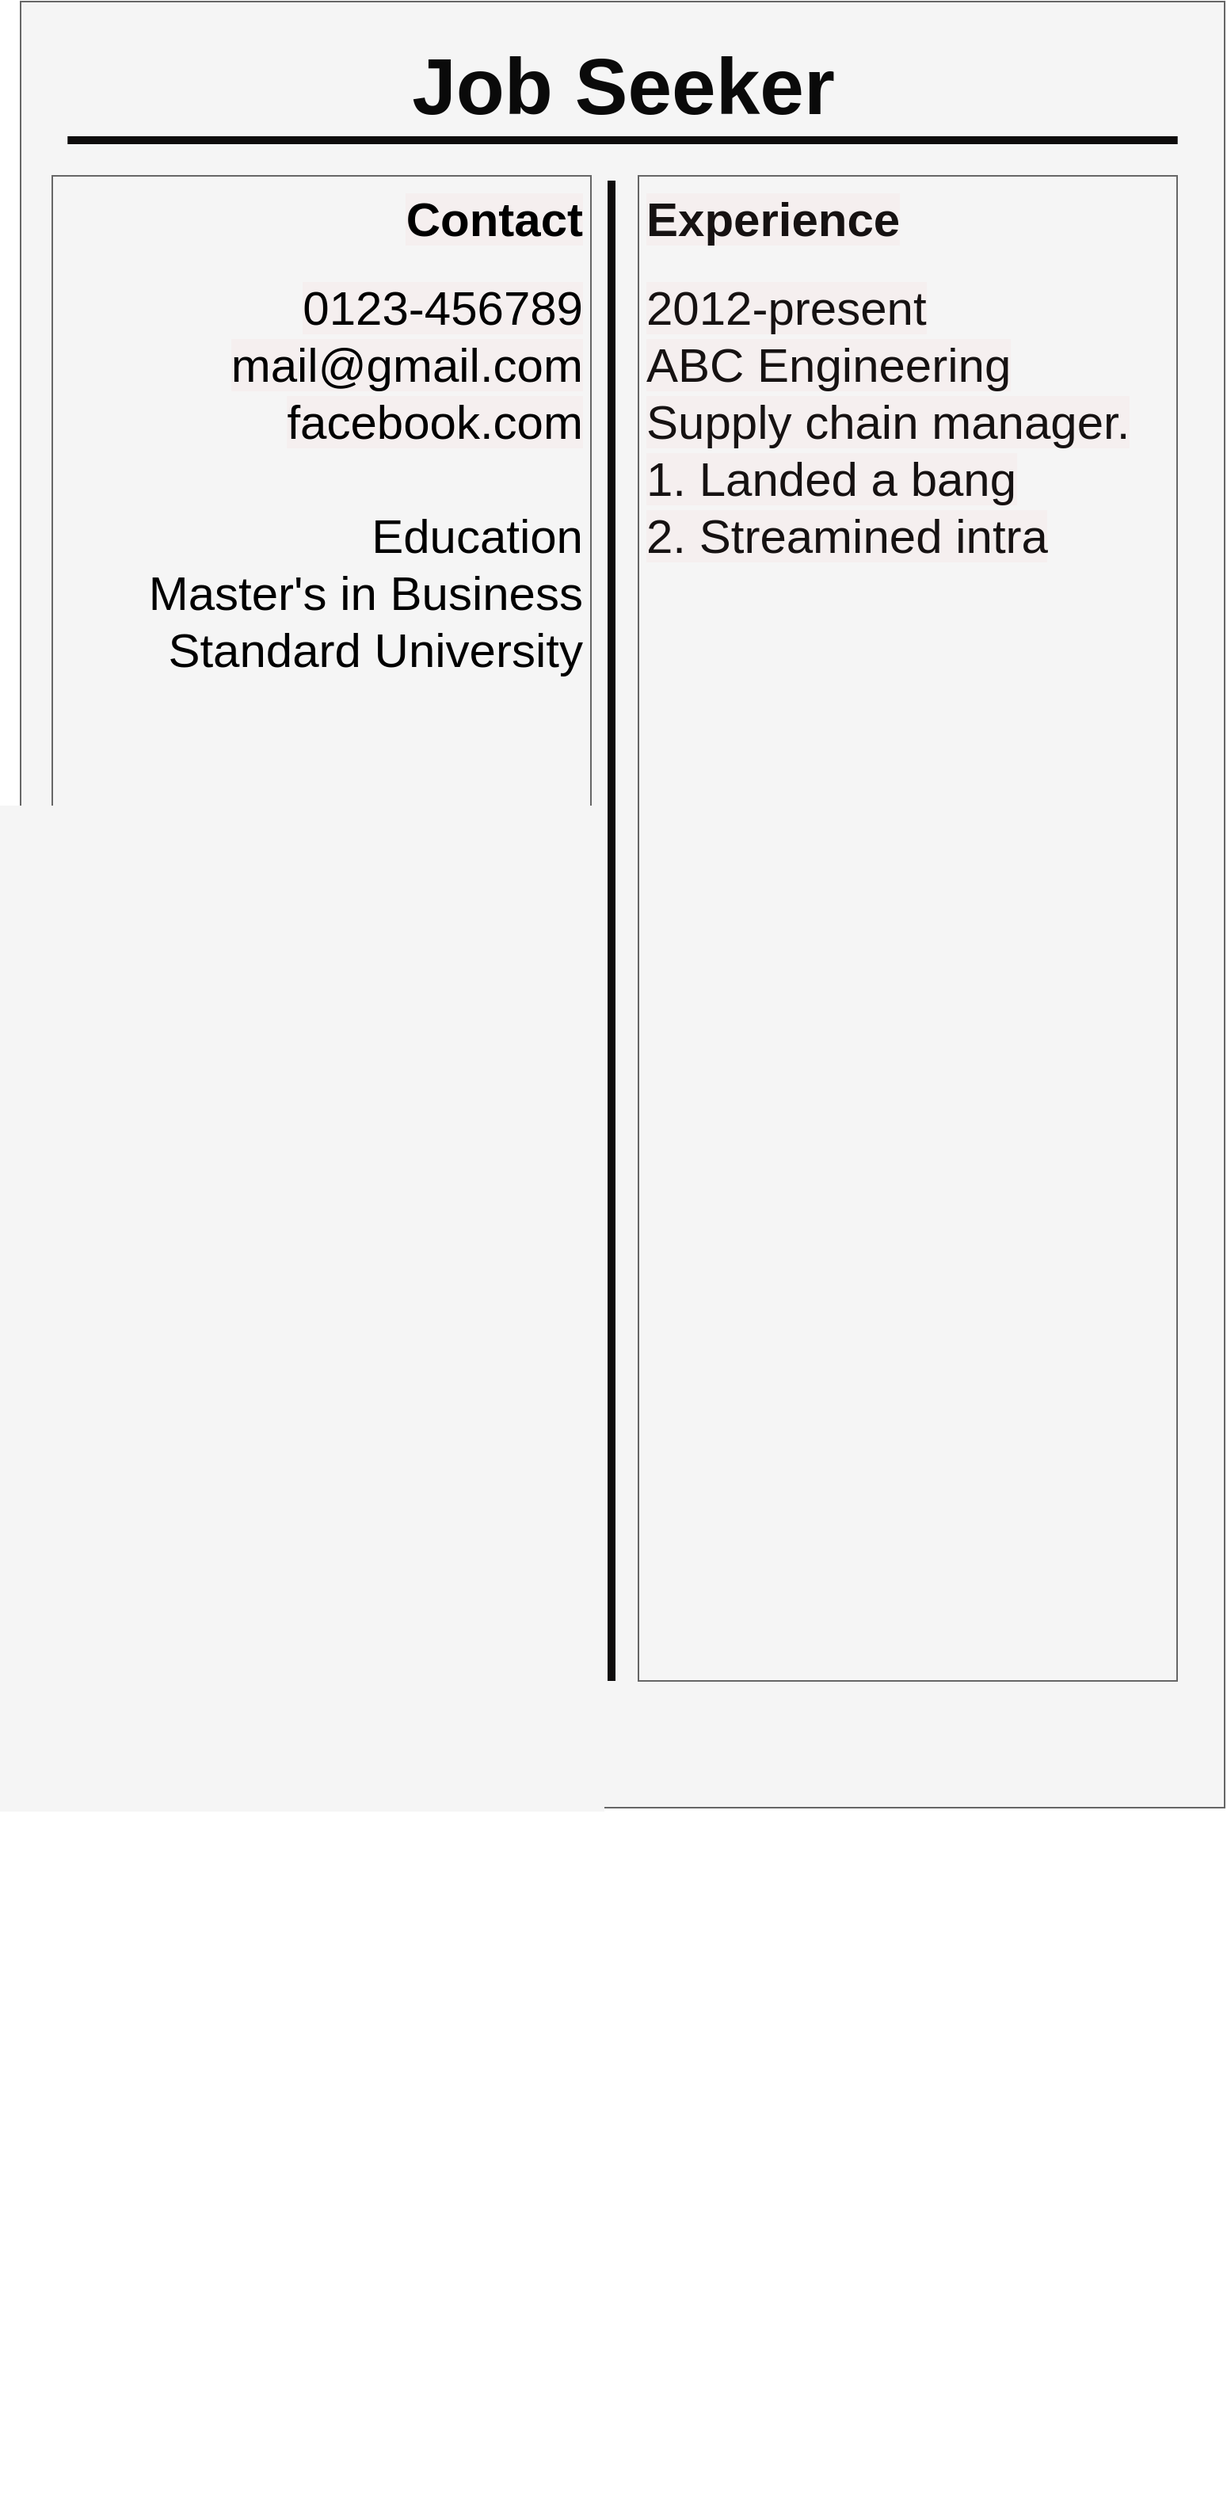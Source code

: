 <mxfile>
    <diagram id="R6byxIJEEiHa8vWVsnfQ" name="Page-1">
        <mxGraphModel dx="999" dy="1937" grid="1" gridSize="10" guides="1" tooltips="1" connect="1" arrows="1" fold="1" page="1" pageScale="1" pageWidth="827" pageHeight="1169" math="0" shadow="0">
            <root>
                <mxCell id="0"/>
                <mxCell id="1" parent="0"/>
                <mxCell id="3" value="" style="rounded=0;whiteSpace=wrap;html=1;fillColor=#f5f5f5;fontColor=#333333;strokeColor=#666666;glass=0;fillStyle=auto;gradientColor=none;gradientDirection=east;shadow=0;" parent="1" vertex="1">
                    <mxGeometry x="40" y="-1160" width="760" height="1140" as="geometry"/>
                </mxCell>
                <mxCell id="4" value="&lt;h1&gt;&lt;font style=&quot;font-size: 50px;&quot;&gt;Job Seeker&lt;/font&gt;&lt;/h1&gt;" style="text;html=1;align=center;verticalAlign=middle;whiteSpace=wrap;rounded=0;flipH=1;labelBackgroundColor=none;fontColor=#0a0a0a;" parent="1" vertex="1">
                    <mxGeometry x="284.5" y="-1147" width="271" height="80" as="geometry"/>
                </mxCell>
                <mxCell id="5" value="" style="endArrow=none;html=1;fontSize=50;entryX=0.961;entryY=0.218;entryDx=0;entryDy=0;entryPerimeter=0;exitX=0.039;exitY=0.218;exitDx=0;exitDy=0;exitPerimeter=0;labelBackgroundColor=none;fontColor=#0a0a0a;strokeWidth=5;strokeColor=#0e0c0c;" parent="1" edge="1">
                    <mxGeometry width="50" height="50" relative="1" as="geometry">
                        <mxPoint x="69.64" y="-1072.48" as="sourcePoint"/>
                        <mxPoint x="770.36" y="-1072.48" as="targetPoint"/>
                    </mxGeometry>
                </mxCell>
                <mxCell id="6" value="" style="endArrow=none;html=1;strokeWidth=5;fontSize=50;labelBackgroundColor=none;fontColor=#0a0a0a;strokeColor=#0e0c0c;" parent="1" edge="1">
                    <mxGeometry width="50" height="50" relative="1" as="geometry">
                        <mxPoint x="413" y="-1047" as="sourcePoint"/>
                        <mxPoint x="413" y="-100" as="targetPoint"/>
                    </mxGeometry>
                </mxCell>
                <mxCell id="7" value="&lt;h1 style=&quot;font-size: 30px;&quot;&gt;&lt;font color=&quot;#000000&quot; style=&quot;background-color: rgb(245, 239, 239); font-size: 30px;&quot;&gt;Contact&lt;/font&gt;&lt;/h1&gt;&lt;div style=&quot;font-size: 30px;&quot;&gt;&lt;font color=&quot;#000000&quot; style=&quot;background-color: rgb(245, 239, 239); font-size: 30px;&quot;&gt;0123-456789&lt;/font&gt;&lt;/div&gt;&lt;div style=&quot;font-size: 30px;&quot;&gt;&lt;font color=&quot;#000000&quot; style=&quot;background-color: rgb(245, 239, 239); font-size: 30px;&quot;&gt;mail@gmail.com&lt;/font&gt;&lt;/div&gt;&lt;div style=&quot;font-size: 30px;&quot;&gt;&lt;font color=&quot;#000000&quot; style=&quot;background-color: rgb(245, 239, 239); font-size: 30px;&quot;&gt;facebook.com&lt;/font&gt;&lt;/div&gt;&lt;div style=&quot;font-size: 30px;&quot;&gt;&lt;br&gt;&lt;/div&gt;&lt;div style=&quot;font-size: 30px;&quot;&gt;&lt;font color=&quot;#000000&quot;&gt;Education&lt;/font&gt;&lt;/div&gt;&lt;div style=&quot;font-size: 30px;&quot;&gt;&lt;font color=&quot;#000000&quot;&gt;Master's in Business&lt;/font&gt;&lt;/div&gt;&lt;div style=&quot;font-size: 30px;&quot;&gt;&lt;font color=&quot;#000000&quot;&gt;Standard University&lt;/font&gt;&lt;/div&gt;&lt;div style=&quot;font-size: 30px;&quot;&gt;&lt;font color=&quot;#000000&quot;&gt;&lt;br&gt;&lt;/font&gt;&lt;/div&gt;" style="text;html=1;spacing=5;spacingTop=-20;whiteSpace=wrap;overflow=hidden;rounded=0;labelBackgroundColor=none;fontSize=50;align=right;fillColor=#f5f5f5;fontColor=#e9e2e2;strokeColor=#666666;" parent="1" vertex="1">
                    <mxGeometry x="60" y="-1050" width="340" height="950" as="geometry"/>
                </mxCell>
                <mxCell id="8" value="&lt;h1 style=&quot;font-size: 30px;&quot;&gt;&lt;font color=&quot;#161212&quot;&gt;&lt;span style=&quot;background-color: rgb(245, 239, 239);&quot;&gt;Experience&lt;/span&gt;&lt;/font&gt;&lt;/h1&gt;&lt;div style=&quot;font-size: 30px;&quot;&gt;&lt;font style=&quot;font-size: 30px;&quot; color=&quot;#161212&quot;&gt;&lt;span style=&quot;background-color: rgb(245, 239, 239);&quot;&gt;2012-present&lt;/span&gt;&lt;/font&gt;&lt;/div&gt;&lt;div style=&quot;font-size: 30px;&quot;&gt;&lt;font style=&quot;font-size: 30px;&quot; color=&quot;#161212&quot;&gt;&lt;span style=&quot;background-color: rgb(245, 239, 239);&quot;&gt;ABC Engineering&lt;/span&gt;&lt;/font&gt;&lt;/div&gt;&lt;div style=&quot;font-size: 30px;&quot;&gt;&lt;font style=&quot;font-size: 30px;&quot; color=&quot;#161212&quot;&gt;&lt;span style=&quot;background-color: rgb(245, 239, 239);&quot;&gt;Supply chain manager.&lt;/span&gt;&lt;/font&gt;&lt;/div&gt;&lt;div style=&quot;font-size: 30px;&quot;&gt;&lt;font style=&quot;font-size: 30px;&quot; color=&quot;#161212&quot;&gt;&lt;span style=&quot;background-color: rgb(245, 239, 239);&quot;&gt;1. Landed a bang&lt;/span&gt;&lt;/font&gt;&lt;/div&gt;&lt;div style=&quot;font-size: 30px;&quot;&gt;&lt;font style=&quot;font-size: 30px;&quot; color=&quot;#161212&quot;&gt;&lt;span style=&quot;background-color: rgb(245, 239, 239);&quot;&gt;2. Streamined intra&lt;/span&gt;&lt;/font&gt;&lt;/div&gt;&lt;div style=&quot;font-size: 30px;&quot;&gt;&lt;font style=&quot;font-size: 30px;&quot; color=&quot;#161212&quot;&gt;&lt;span style=&quot;background-color: rgb(245, 239, 239);&quot;&gt;&lt;br&gt;&lt;/span&gt;&lt;/font&gt;&lt;/div&gt;&lt;div style=&quot;font-size: 30px;&quot;&gt;&lt;font style=&quot;font-size: 30px;&quot; color=&quot;#161212&quot;&gt;&lt;span style=&quot;background-color: rgb(245, 239, 239);&quot;&gt;&lt;br&gt;&lt;/span&gt;&lt;/font&gt;&lt;/div&gt;&lt;div style=&quot;font-size: 30px;&quot;&gt;&lt;font style=&quot;font-size: 30px;&quot; color=&quot;#161212&quot;&gt;&lt;span style=&quot;background-color: rgb(245, 239, 239);&quot;&gt;&lt;br&gt;&lt;/span&gt;&lt;/font&gt;&lt;/div&gt;" style="text;html=1;spacing=5;spacingTop=-20;whiteSpace=wrap;overflow=hidden;rounded=0;labelBackgroundColor=none;fontSize=50;align=left;fillColor=#f5f5f5;fontColor=#e9e2e2;strokeColor=#666666;" vertex="1" parent="1">
                    <mxGeometry x="430" y="-1050" width="340" height="950" as="geometry"/>
                </mxCell>
                <mxCell id="2" value="" style="shape=image;verticalLabelPosition=bottom;labelBackgroundColor=default;verticalAlign=top;aspect=fixed;imageAspect=0;image=https://pakaccountants.com/wp-content/uploads/2015/06/simple-elegant-cv-template.jpg;" parent="1" vertex="1">
                    <mxGeometry x="27.0" y="-584" width="773.08" height="1000" as="geometry"/>
                </mxCell>
            </root>
        </mxGraphModel>
    </diagram>
</mxfile>